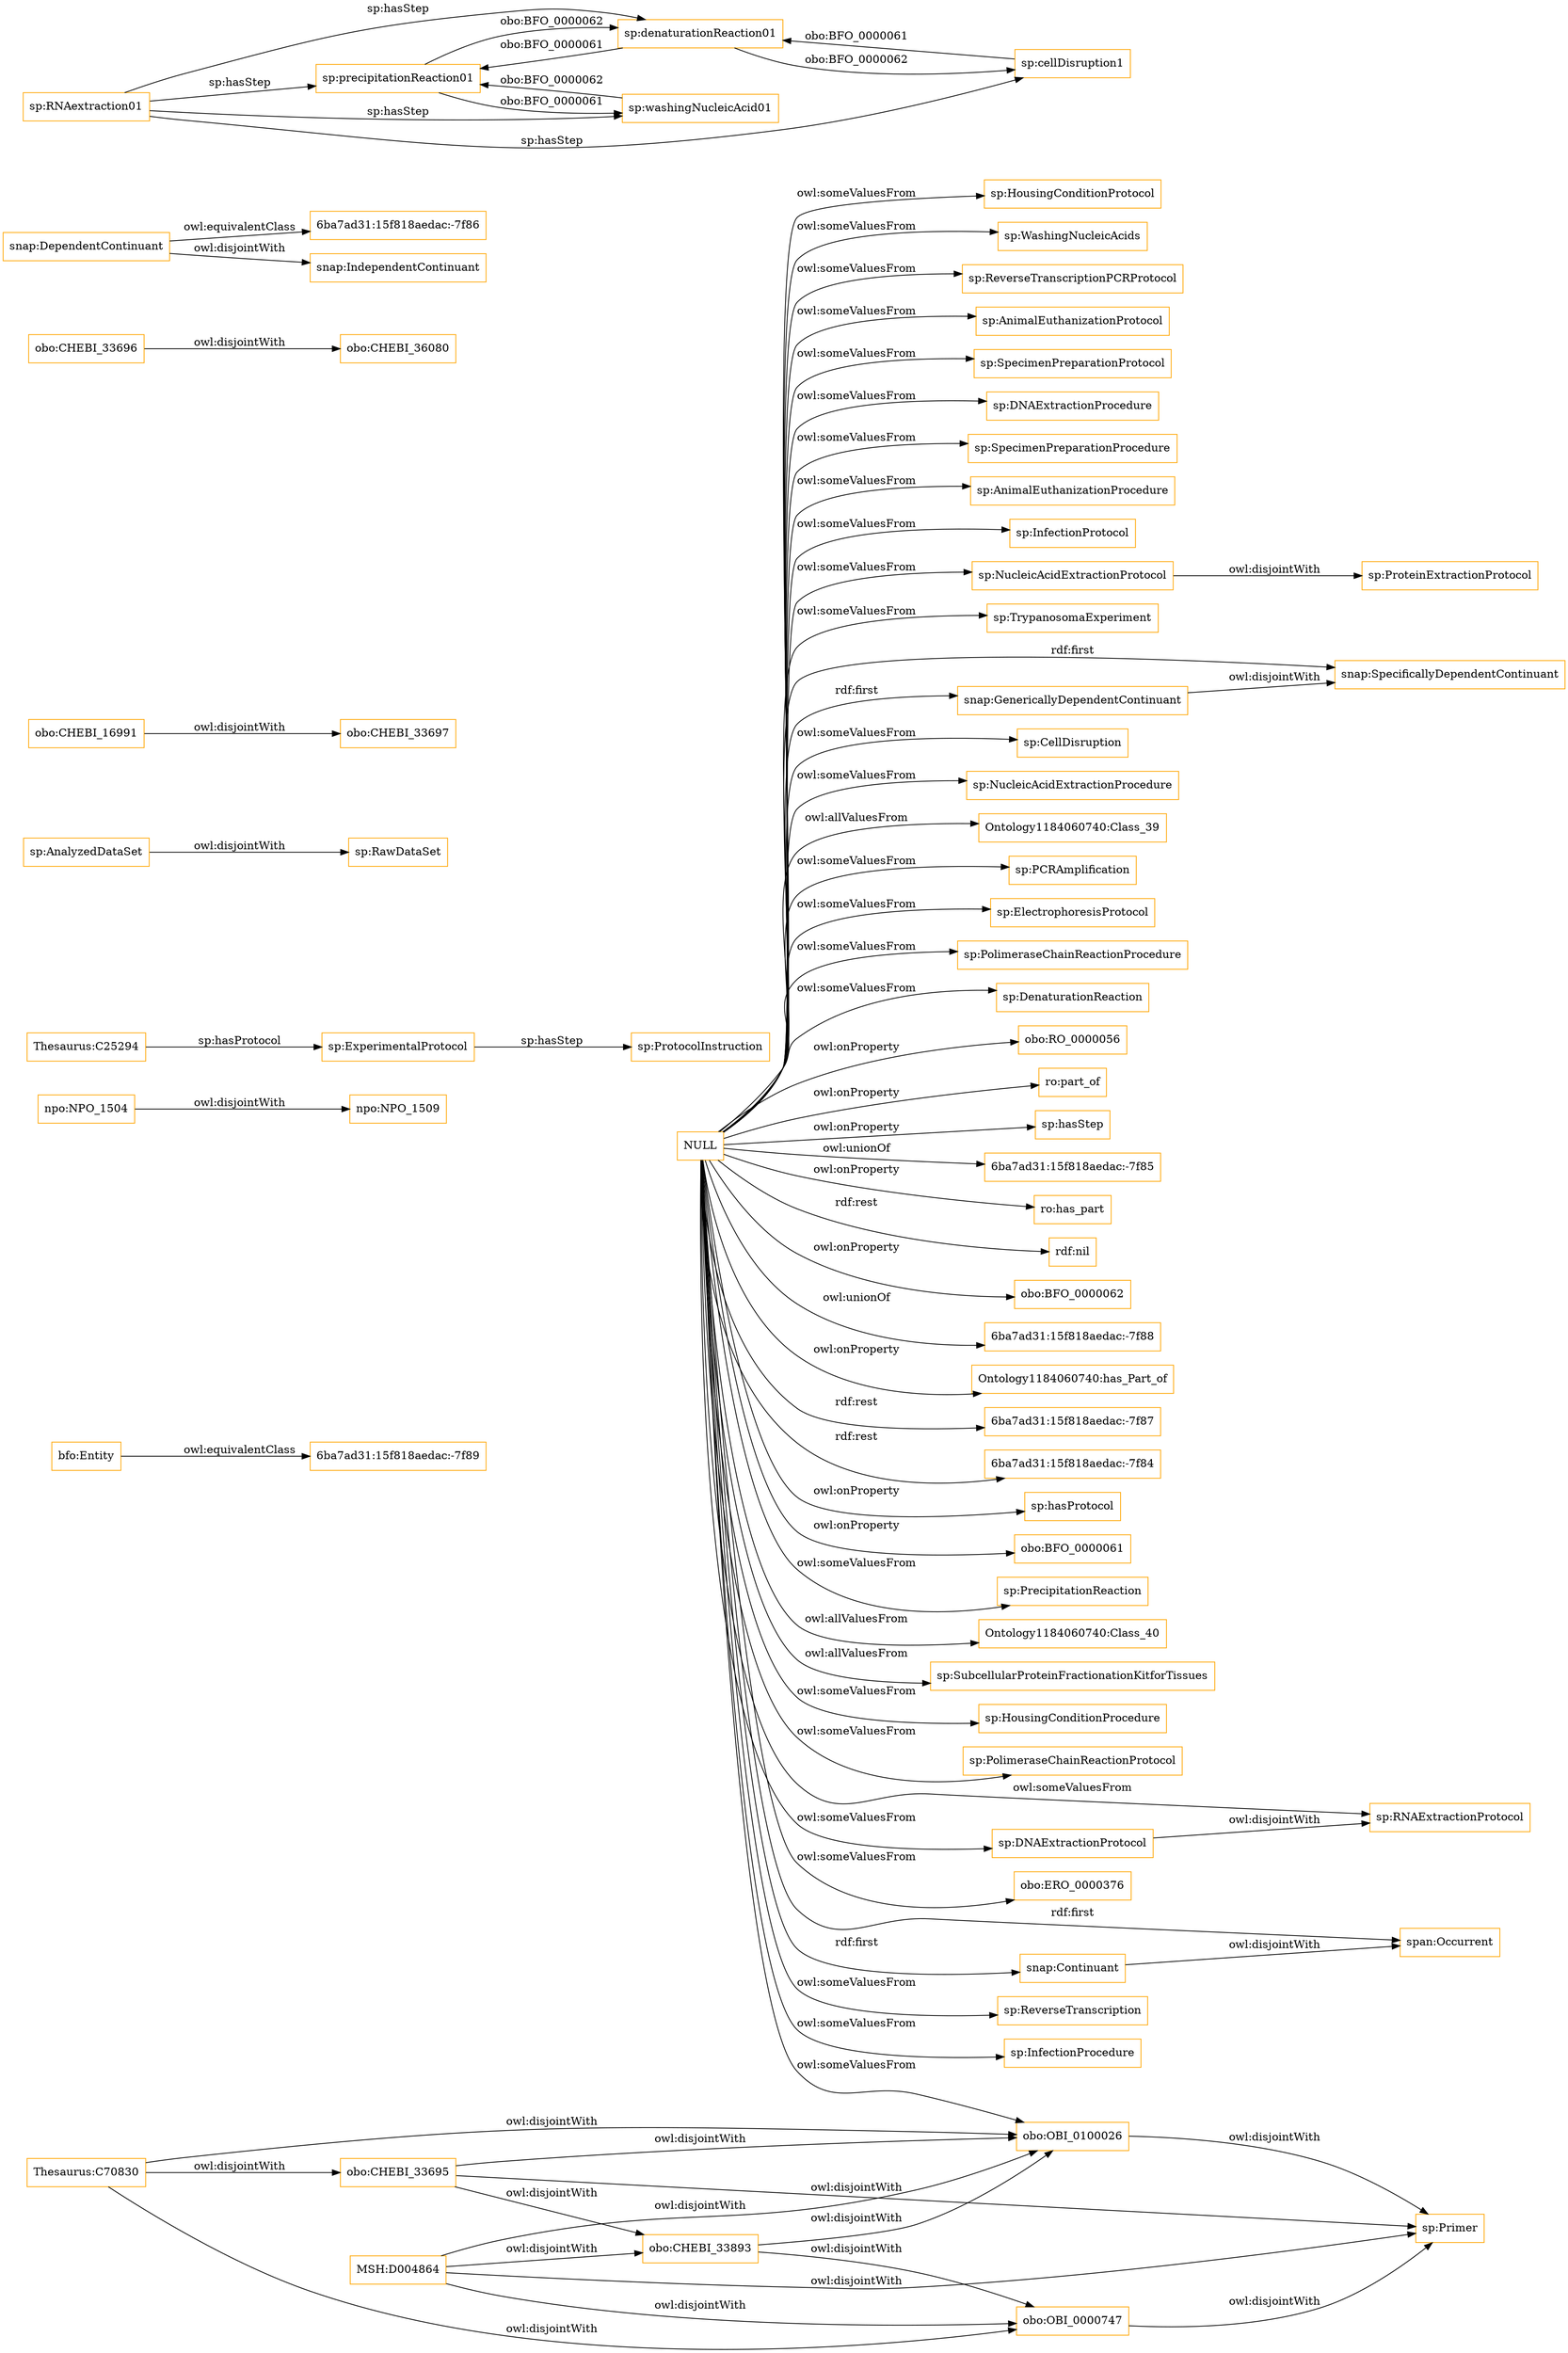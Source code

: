 digraph ar2dtool_diagram { 
rankdir=LR;
size="1501"
node [shape = rectangle, color="orange"]; "sp:PrecipitationReaction" "Ontology1184060740:Class_40" "bfo:Entity" "npo:NPO_1504" "sp:SubcellularProteinFractionationKitforTissues" "sp:HousingConditionProcedure" "Thesaurus:C70830" "sp:PolimeraseChainReactionProtocol" "sp:RNAExtractionProtocol" "sp:ProtocolInstruction" "sp:RawDataSet" "obo:OBI_0000747" "obo:ERO_0000376" "obo:CHEBI_16991" "obo:CHEBI_33695" "span:Occurrent" "sp:ReverseTranscription" "sp:AnalyzedDataSet" "sp:InfectionProcedure" "sp:HousingConditionProtocol" "sp:WashingNucleicAcids" "obo:CHEBI_33697" "snap:Continuant" "MSH:D004864" "npo:NPO_1509" "sp:ReverseTranscriptionPCRProtocol" "sp:AnimalEuthanizationProtocol" "sp:SpecimenPreparationProtocol" "sp:DNAExtractionProcedure" "sp:SpecimenPreparationProcedure" "obo:CHEBI_36080" "sp:ExperimentalProtocol" "sp:AnimalEuthanizationProcedure" "sp:InfectionProtocol" "sp:NucleicAcidExtractionProtocol" "sp:TrypanosomaExperiment" "obo:CHEBI_33696" "obo:CHEBI_33893" "sp:DNAExtractionProtocol" "6ba7ad31:15f818aedac:-7f89" "6ba7ad31:15f818aedac:-7f86" "snap:SpecificallyDependentContinuant" "sp:CellDisruption" "snap:GenericallyDependentContinuant" "Thesaurus:C25294" "sp:NucleicAcidExtractionProcedure" "obo:OBI_0100026" "Ontology1184060740:Class_39" "sp:ProteinExtractionProtocol" "sp:PCRAmplification" "sp:Primer" "snap:IndependentContinuant" "snap:DependentContinuant" "sp:ElectrophoresisProtocol" "sp:PolimeraseChainReactionProcedure" "sp:DenaturationReaction" ; /*classes style*/
	"NULL" -> "obo:RO_0000056" [ label = "owl:onProperty" ];
	"NULL" -> "sp:CellDisruption" [ label = "owl:someValuesFrom" ];
	"NULL" -> "ro:part_of" [ label = "owl:onProperty" ];
	"NULL" -> "sp:DNAExtractionProcedure" [ label = "owl:someValuesFrom" ];
	"NULL" -> "sp:PCRAmplification" [ label = "owl:someValuesFrom" ];
	"NULL" -> "span:Occurrent" [ label = "rdf:first" ];
	"NULL" -> "sp:hasStep" [ label = "owl:onProperty" ];
	"NULL" -> "sp:InfectionProcedure" [ label = "owl:someValuesFrom" ];
	"NULL" -> "Ontology1184060740:Class_39" [ label = "owl:allValuesFrom" ];
	"NULL" -> "sp:ElectrophoresisProtocol" [ label = "owl:someValuesFrom" ];
	"NULL" -> "sp:AnimalEuthanizationProtocol" [ label = "owl:someValuesFrom" ];
	"NULL" -> "6ba7ad31:15f818aedac:-7f85" [ label = "owl:unionOf" ];
	"NULL" -> "sp:NucleicAcidExtractionProcedure" [ label = "owl:someValuesFrom" ];
	"NULL" -> "sp:PrecipitationReaction" [ label = "owl:someValuesFrom" ];
	"NULL" -> "sp:SubcellularProteinFractionationKitforTissues" [ label = "owl:allValuesFrom" ];
	"NULL" -> "sp:AnimalEuthanizationProcedure" [ label = "owl:someValuesFrom" ];
	"NULL" -> "ro:has_part" [ label = "owl:onProperty" ];
	"NULL" -> "snap:SpecificallyDependentContinuant" [ label = "rdf:first" ];
	"NULL" -> "sp:RNAExtractionProtocol" [ label = "owl:someValuesFrom" ];
	"NULL" -> "sp:NucleicAcidExtractionProtocol" [ label = "owl:someValuesFrom" ];
	"NULL" -> "sp:HousingConditionProcedure" [ label = "owl:someValuesFrom" ];
	"NULL" -> "snap:GenericallyDependentContinuant" [ label = "rdf:first" ];
	"NULL" -> "rdf:nil" [ label = "rdf:rest" ];
	"NULL" -> "obo:ERO_0000376" [ label = "owl:someValuesFrom" ];
	"NULL" -> "obo:BFO_0000062" [ label = "owl:onProperty" ];
	"NULL" -> "sp:DNAExtractionProtocol" [ label = "owl:someValuesFrom" ];
	"NULL" -> "sp:HousingConditionProtocol" [ label = "owl:someValuesFrom" ];
	"NULL" -> "sp:ReverseTranscriptionPCRProtocol" [ label = "owl:someValuesFrom" ];
	"NULL" -> "6ba7ad31:15f818aedac:-7f88" [ label = "owl:unionOf" ];
	"NULL" -> "sp:InfectionProtocol" [ label = "owl:someValuesFrom" ];
	"NULL" -> "Ontology1184060740:Class_40" [ label = "owl:allValuesFrom" ];
	"NULL" -> "sp:WashingNucleicAcids" [ label = "owl:someValuesFrom" ];
	"NULL" -> "Ontology1184060740:has_Part_of" [ label = "owl:onProperty" ];
	"NULL" -> "sp:TrypanosomaExperiment" [ label = "owl:someValuesFrom" ];
	"NULL" -> "obo:OBI_0100026" [ label = "owl:someValuesFrom" ];
	"NULL" -> "6ba7ad31:15f818aedac:-7f87" [ label = "rdf:rest" ];
	"NULL" -> "sp:SpecimenPreparationProtocol" [ label = "owl:someValuesFrom" ];
	"NULL" -> "sp:DenaturationReaction" [ label = "owl:someValuesFrom" ];
	"NULL" -> "6ba7ad31:15f818aedac:-7f84" [ label = "rdf:rest" ];
	"NULL" -> "sp:hasProtocol" [ label = "owl:onProperty" ];
	"NULL" -> "sp:ReverseTranscription" [ label = "owl:someValuesFrom" ];
	"NULL" -> "obo:BFO_0000061" [ label = "owl:onProperty" ];
	"NULL" -> "snap:Continuant" [ label = "rdf:first" ];
	"NULL" -> "sp:SpecimenPreparationProcedure" [ label = "owl:someValuesFrom" ];
	"NULL" -> "sp:PolimeraseChainReactionProtocol" [ label = "owl:someValuesFrom" ];
	"NULL" -> "sp:PolimeraseChainReactionProcedure" [ label = "owl:someValuesFrom" ];
	"obo:CHEBI_33695" -> "sp:Primer" [ label = "owl:disjointWith" ];
	"obo:CHEBI_33695" -> "obo:OBI_0100026" [ label = "owl:disjointWith" ];
	"obo:CHEBI_33695" -> "obo:CHEBI_33893" [ label = "owl:disjointWith" ];
	"Thesaurus:C70830" -> "obo:OBI_0100026" [ label = "owl:disjointWith" ];
	"Thesaurus:C70830" -> "obo:OBI_0000747" [ label = "owl:disjointWith" ];
	"Thesaurus:C70830" -> "obo:CHEBI_33695" [ label = "owl:disjointWith" ];
	"sp:AnalyzedDataSet" -> "sp:RawDataSet" [ label = "owl:disjointWith" ];
	"sp:DNAExtractionProtocol" -> "sp:RNAExtractionProtocol" [ label = "owl:disjointWith" ];
	"obo:CHEBI_33893" -> "obo:OBI_0100026" [ label = "owl:disjointWith" ];
	"obo:CHEBI_33893" -> "obo:OBI_0000747" [ label = "owl:disjointWith" ];
	"sp:precipitationReaction01" -> "sp:washingNucleicAcid01" [ label = "obo:BFO_0000061" ];
	"sp:precipitationReaction01" -> "sp:denaturationReaction01" [ label = "obo:BFO_0000062" ];
	"sp:washingNucleicAcid01" -> "sp:precipitationReaction01" [ label = "obo:BFO_0000062" ];
	"sp:NucleicAcidExtractionProtocol" -> "sp:ProteinExtractionProtocol" [ label = "owl:disjointWith" ];
	"MSH:D004864" -> "sp:Primer" [ label = "owl:disjointWith" ];
	"MSH:D004864" -> "obo:OBI_0100026" [ label = "owl:disjointWith" ];
	"MSH:D004864" -> "obo:CHEBI_33893" [ label = "owl:disjointWith" ];
	"MSH:D004864" -> "obo:OBI_0000747" [ label = "owl:disjointWith" ];
	"snap:DependentContinuant" -> "snap:IndependentContinuant" [ label = "owl:disjointWith" ];
	"snap:DependentContinuant" -> "6ba7ad31:15f818aedac:-7f86" [ label = "owl:equivalentClass" ];
	"snap:GenericallyDependentContinuant" -> "snap:SpecificallyDependentContinuant" [ label = "owl:disjointWith" ];
	"sp:cellDisruption1" -> "sp:denaturationReaction01" [ label = "obo:BFO_0000061" ];
	"sp:denaturationReaction01" -> "sp:precipitationReaction01" [ label = "obo:BFO_0000061" ];
	"sp:denaturationReaction01" -> "sp:cellDisruption1" [ label = "obo:BFO_0000062" ];
	"obo:OBI_0100026" -> "sp:Primer" [ label = "owl:disjointWith" ];
	"bfo:Entity" -> "6ba7ad31:15f818aedac:-7f89" [ label = "owl:equivalentClass" ];
	"obo:OBI_0000747" -> "sp:Primer" [ label = "owl:disjointWith" ];
	"npo:NPO_1504" -> "npo:NPO_1509" [ label = "owl:disjointWith" ];
	"snap:Continuant" -> "span:Occurrent" [ label = "owl:disjointWith" ];
	"sp:RNAextraction01" -> "sp:washingNucleicAcid01" [ label = "sp:hasStep" ];
	"sp:RNAextraction01" -> "sp:precipitationReaction01" [ label = "sp:hasStep" ];
	"sp:RNAextraction01" -> "sp:denaturationReaction01" [ label = "sp:hasStep" ];
	"sp:RNAextraction01" -> "sp:cellDisruption1" [ label = "sp:hasStep" ];
	"obo:CHEBI_33696" -> "obo:CHEBI_36080" [ label = "owl:disjointWith" ];
	"obo:CHEBI_16991" -> "obo:CHEBI_33697" [ label = "owl:disjointWith" ];
	"Thesaurus:C25294" -> "sp:ExperimentalProtocol" [ label = "sp:hasProtocol" ];
	"sp:ExperimentalProtocol" -> "sp:ProtocolInstruction" [ label = "sp:hasStep" ];

}
